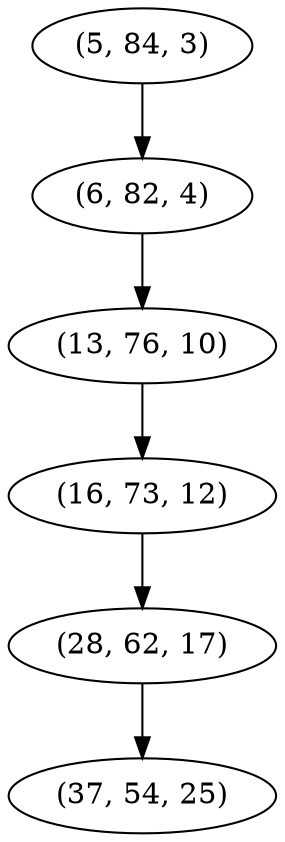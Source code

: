 digraph tree {
    "(5, 84, 3)";
    "(6, 82, 4)";
    "(13, 76, 10)";
    "(16, 73, 12)";
    "(28, 62, 17)";
    "(37, 54, 25)";
    "(5, 84, 3)" -> "(6, 82, 4)";
    "(6, 82, 4)" -> "(13, 76, 10)";
    "(13, 76, 10)" -> "(16, 73, 12)";
    "(16, 73, 12)" -> "(28, 62, 17)";
    "(28, 62, 17)" -> "(37, 54, 25)";
}
